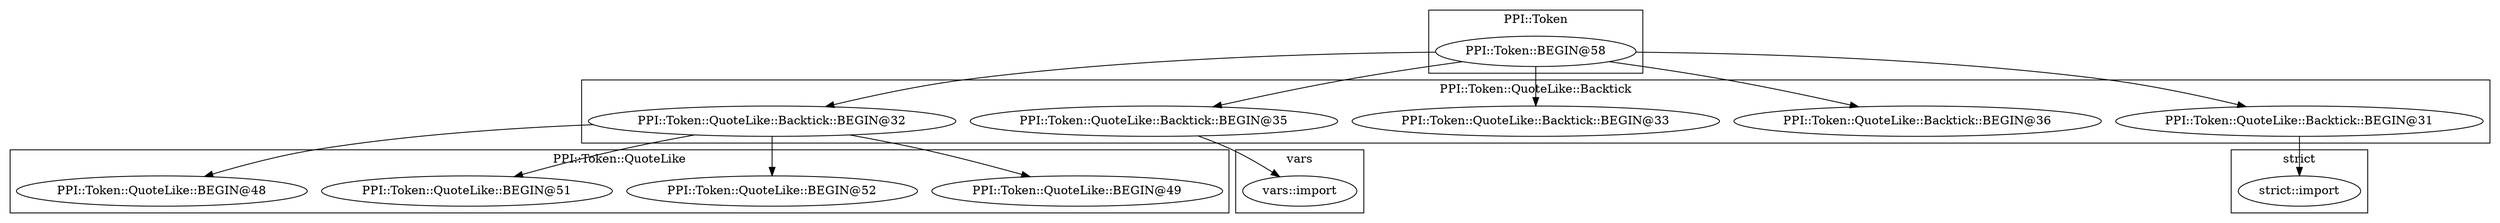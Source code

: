 digraph {
graph [overlap=false]
subgraph cluster_PPI_Token_QuoteLike_Backtick {
	label="PPI::Token::QuoteLike::Backtick";
	"PPI::Token::QuoteLike::Backtick::BEGIN@32";
	"PPI::Token::QuoteLike::Backtick::BEGIN@36";
	"PPI::Token::QuoteLike::Backtick::BEGIN@33";
	"PPI::Token::QuoteLike::Backtick::BEGIN@35";
	"PPI::Token::QuoteLike::Backtick::BEGIN@31";
}
subgraph cluster_PPI_Token_QuoteLike {
	label="PPI::Token::QuoteLike";
	"PPI::Token::QuoteLike::BEGIN@49";
	"PPI::Token::QuoteLike::BEGIN@52";
	"PPI::Token::QuoteLike::BEGIN@51";
	"PPI::Token::QuoteLike::BEGIN@48";
}
subgraph cluster_PPI_Token {
	label="PPI::Token";
	"PPI::Token::BEGIN@58";
}
subgraph cluster_vars {
	label="vars";
	"vars::import";
}
subgraph cluster_strict {
	label="strict";
	"strict::import";
}
"PPI::Token::BEGIN@58" -> "PPI::Token::QuoteLike::Backtick::BEGIN@35";
"PPI::Token::BEGIN@58" -> "PPI::Token::QuoteLike::Backtick::BEGIN@32";
"PPI::Token::QuoteLike::Backtick::BEGIN@31" -> "strict::import";
"PPI::Token::QuoteLike::Backtick::BEGIN@32" -> "PPI::Token::QuoteLike::BEGIN@52";
"PPI::Token::QuoteLike::Backtick::BEGIN@32" -> "PPI::Token::QuoteLike::BEGIN@48";
"PPI::Token::BEGIN@58" -> "PPI::Token::QuoteLike::Backtick::BEGIN@36";
"PPI::Token::QuoteLike::Backtick::BEGIN@32" -> "PPI::Token::QuoteLike::BEGIN@49";
"PPI::Token::QuoteLike::Backtick::BEGIN@35" -> "vars::import";
"PPI::Token::QuoteLike::Backtick::BEGIN@32" -> "PPI::Token::QuoteLike::BEGIN@51";
"PPI::Token::BEGIN@58" -> "PPI::Token::QuoteLike::Backtick::BEGIN@31";
"PPI::Token::BEGIN@58" -> "PPI::Token::QuoteLike::Backtick::BEGIN@33";
}
